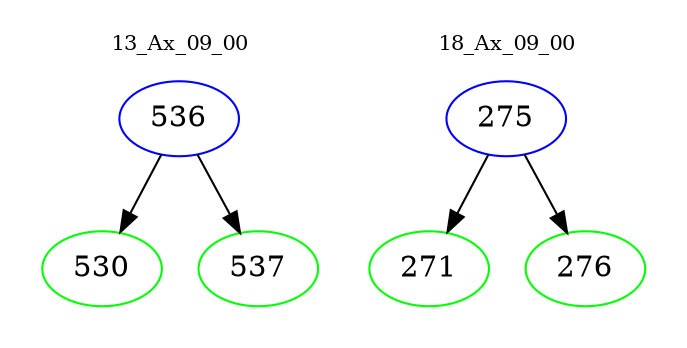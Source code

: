 digraph{
subgraph cluster_0 {
color = white
label = "13_Ax_09_00";
fontsize=10;
T0_536 [label="536", color="blue"]
T0_536 -> T0_530 [color="black"]
T0_530 [label="530", color="green"]
T0_536 -> T0_537 [color="black"]
T0_537 [label="537", color="green"]
}
subgraph cluster_1 {
color = white
label = "18_Ax_09_00";
fontsize=10;
T1_275 [label="275", color="blue"]
T1_275 -> T1_271 [color="black"]
T1_271 [label="271", color="green"]
T1_275 -> T1_276 [color="black"]
T1_276 [label="276", color="green"]
}
}
